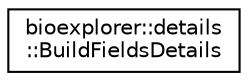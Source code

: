 digraph "Graphical Class Hierarchy"
{
 // LATEX_PDF_SIZE
  edge [fontname="Helvetica",fontsize="10",labelfontname="Helvetica",labelfontsize="10"];
  node [fontname="Helvetica",fontsize="10",shape=record];
  rankdir="LR";
  Node0 [label="bioexplorer::details\l::BuildFieldsDetails",height=0.2,width=0.4,color="black", fillcolor="white", style="filled",URL="$dc/d5b/structbioexplorer_1_1details_1_1BuildFieldsDetails.html",tooltip="Structure containing information about how to build magnetic fields from atom positions and charge."];
}
